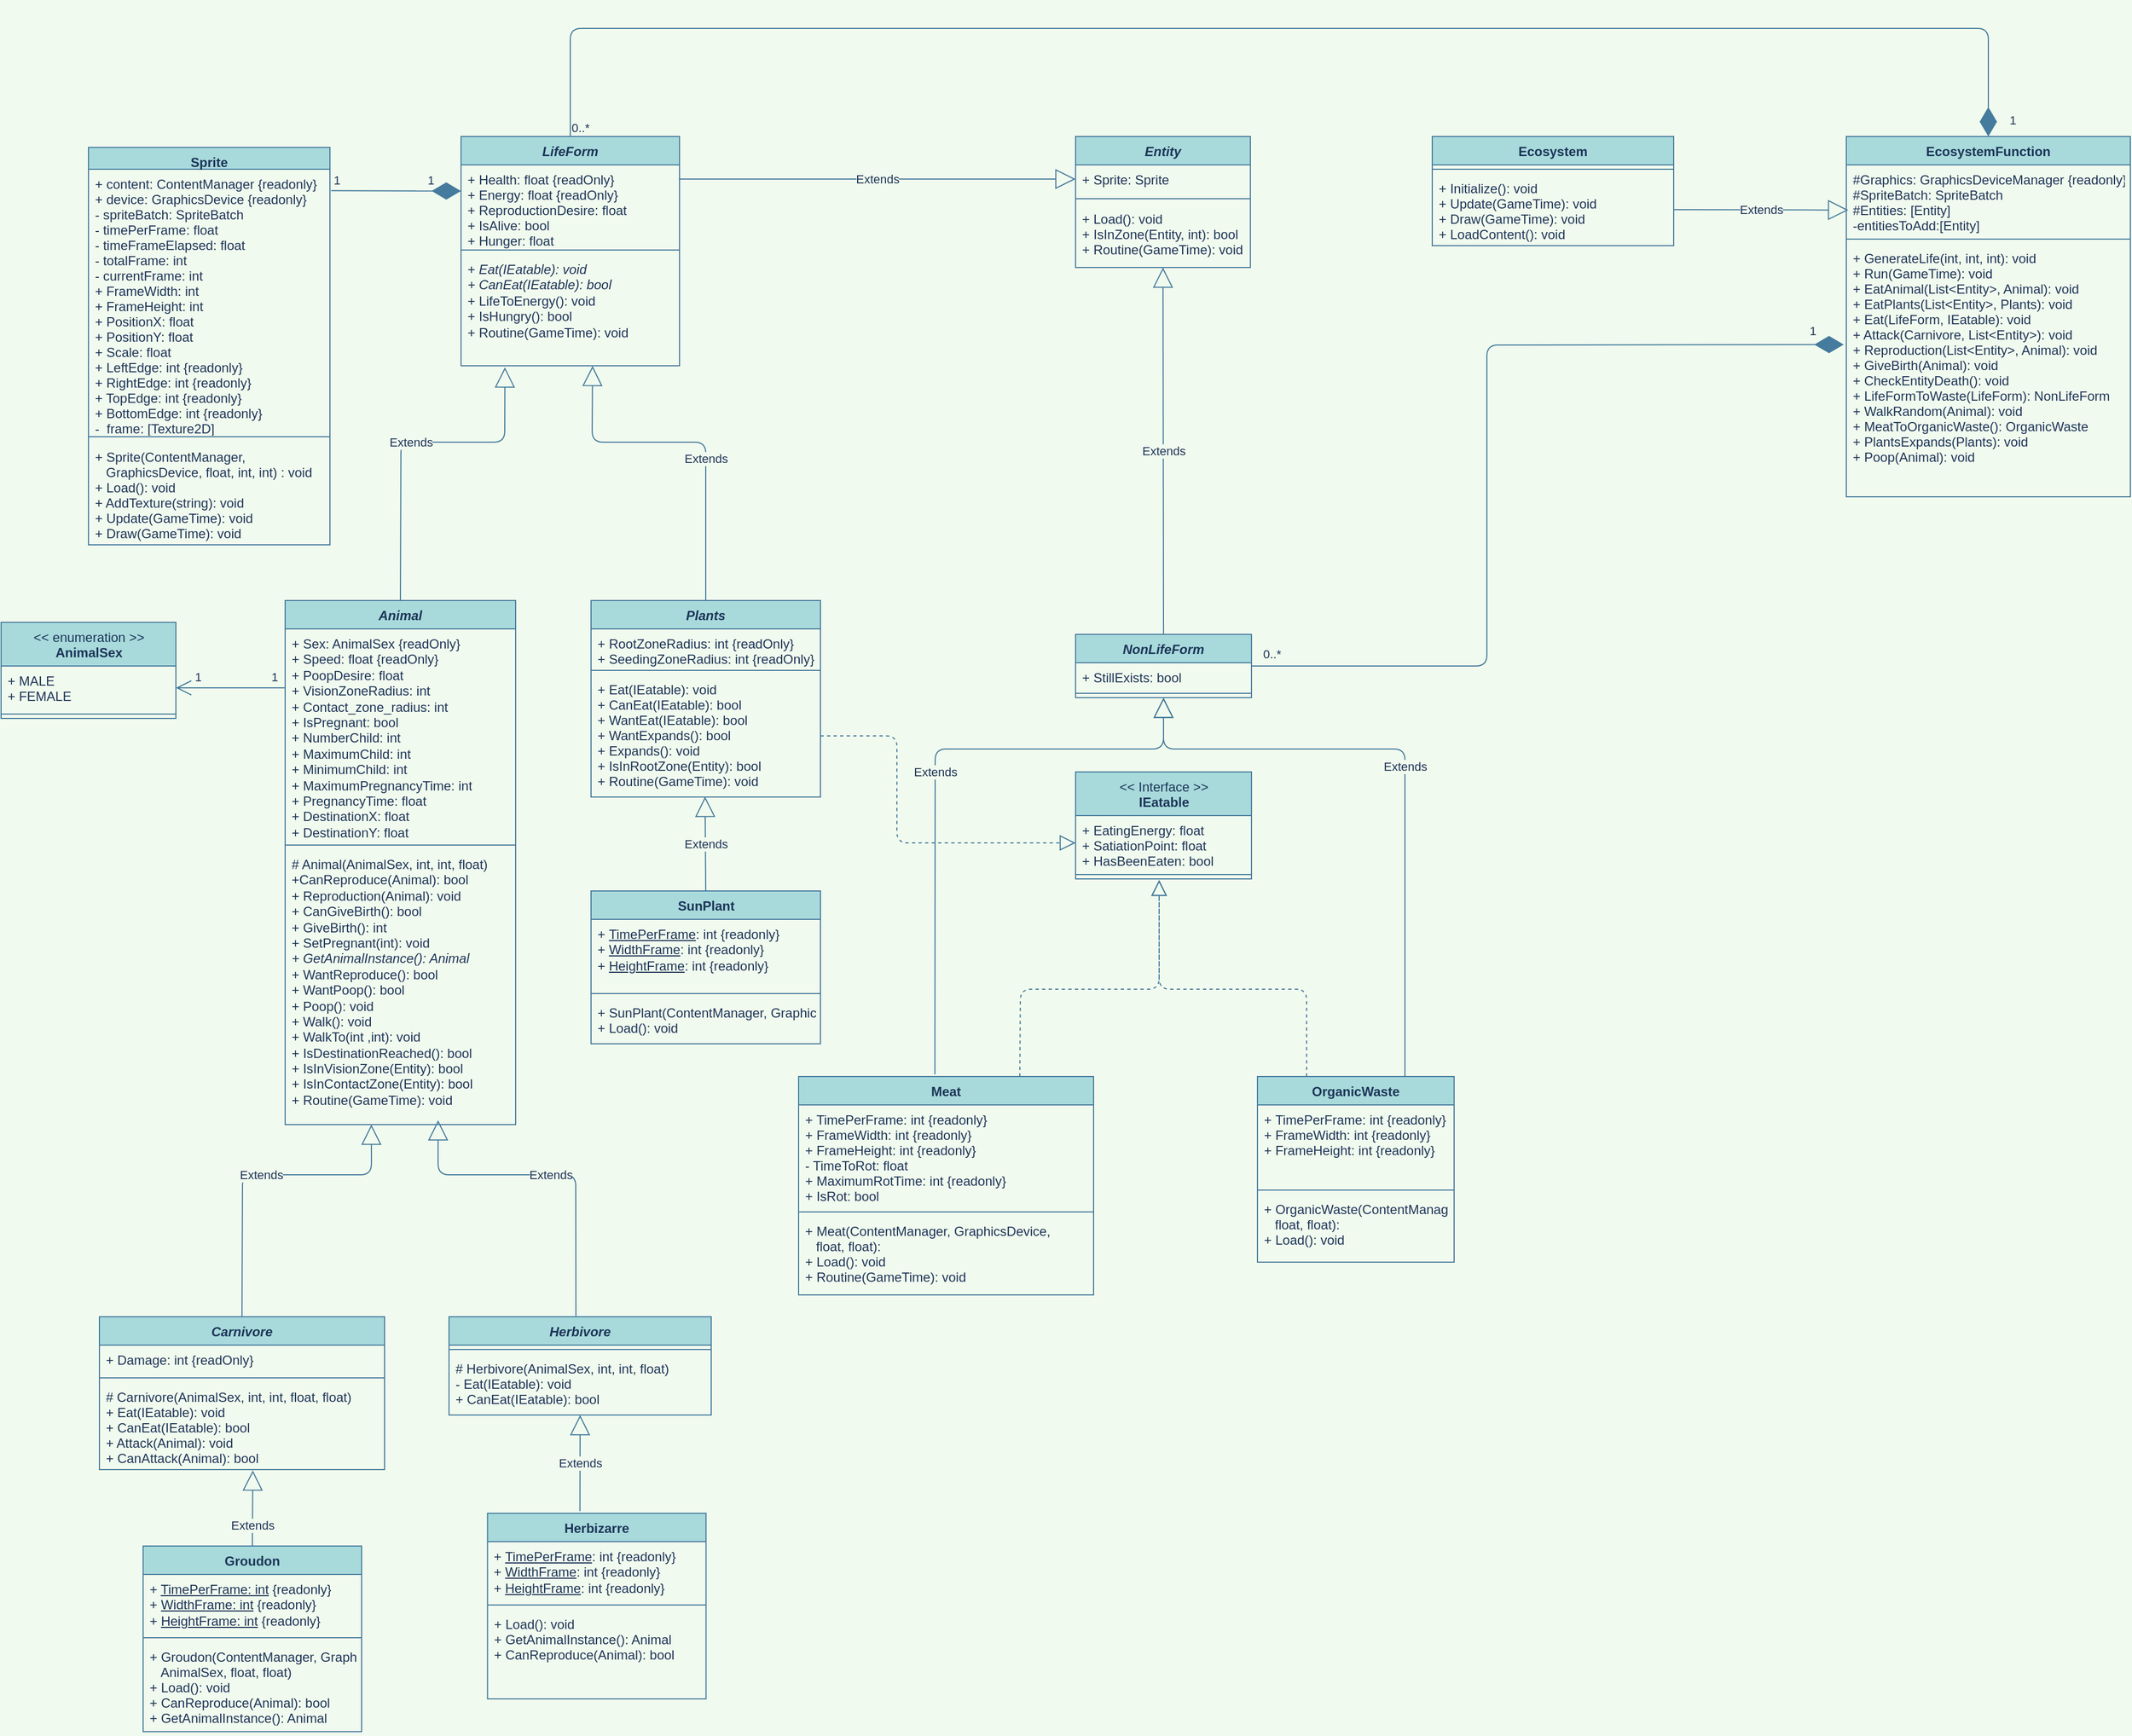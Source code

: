 <mxfile version="13.9.9" type="device"><diagram id="D1gVt0ZnFgq5W_6opyxy" name="Ecosystem"><mxGraphModel dx="1185" dy="685" grid="1" gridSize="10" guides="1" tooltips="1" connect="1" arrows="1" fold="1" page="1" pageScale="1" pageWidth="2000" pageHeight="2000" background="#F1FAEE" math="0" shadow="0"><root><mxCell id="0"/><mxCell id="1" parent="0"/><mxCell id="w0ldU-3QDtf0pRHJGqQN-1" value="LifeForm" style="swimlane;fontStyle=3;align=center;verticalAlign=top;childLayout=stackLayout;horizontal=1;startSize=26;horizontalStack=0;resizeParent=1;resizeParentMax=0;resizeLast=0;collapsible=1;marginBottom=0;fillColor=#A8DADC;strokeColor=#457B9D;fontColor=#1D3557;" parent="1" vertex="1"><mxGeometry x="461" y="299" width="200" height="210" as="geometry"><mxRectangle x="490" y="280" width="80" height="26" as="alternateBounds"/></mxGeometry></mxCell><mxCell id="w0ldU-3QDtf0pRHJGqQN-2" value="+ Health: float {readOnly}&#10;+ Energy: float {readOnly}&#10;+ ReproductionDesire: float&#10;+ IsAlive: bool&#10;+ Hunger: float" style="text;strokeColor=none;fillColor=none;align=left;verticalAlign=top;spacingLeft=4;spacingRight=4;overflow=hidden;rotatable=0;points=[[0,0.5],[1,0.5]];portConstraint=eastwest;fontColor=#1D3557;" parent="w0ldU-3QDtf0pRHJGqQN-1" vertex="1"><mxGeometry y="26" width="200" height="74" as="geometry"/></mxCell><mxCell id="w0ldU-3QDtf0pRHJGqQN-3" value="" style="line;strokeWidth=1;fillColor=none;align=left;verticalAlign=middle;spacingTop=-1;spacingLeft=3;spacingRight=3;rotatable=0;labelPosition=right;points=[];portConstraint=eastwest;strokeColor=#457B9D;fontColor=#1D3557;labelBackgroundColor=#F1FAEE;" parent="w0ldU-3QDtf0pRHJGqQN-1" vertex="1"><mxGeometry y="100" width="200" height="8" as="geometry"/></mxCell><mxCell id="w0ldU-3QDtf0pRHJGqQN-4" value="+ &lt;i&gt;Eat(IEatable): void&lt;br&gt;+ CanEat(IEatable): bool&lt;/i&gt;&lt;br&gt;+ LifeToEnergy(): void&lt;br&gt;+ IsHungry(): bool&lt;br&gt;+ Routine(GameTime): void" style="text;strokeColor=none;fillColor=none;align=left;verticalAlign=top;spacingLeft=4;spacingRight=4;overflow=hidden;rotatable=0;points=[[0,0.5],[1,0.5]];portConstraint=eastwest;fontStyle=0;fontColor=#1D3557;html=1;" parent="w0ldU-3QDtf0pRHJGqQN-1" vertex="1"><mxGeometry y="108" width="200" height="102" as="geometry"/></mxCell><mxCell id="w0ldU-3QDtf0pRHJGqQN-5" value="Animal" style="swimlane;fontStyle=3;align=center;verticalAlign=top;childLayout=stackLayout;horizontal=1;startSize=26;horizontalStack=0;resizeParent=1;resizeParentMax=0;resizeLast=0;collapsible=1;marginBottom=0;rounded=0;sketch=0;strokeColor=#457B9D;fillColor=#A8DADC;fontColor=#1D3557;" parent="1" vertex="1"><mxGeometry x="300" y="724" width="211" height="480" as="geometry"><mxRectangle x="301" y="280" width="70" height="26" as="alternateBounds"/></mxGeometry></mxCell><mxCell id="w0ldU-3QDtf0pRHJGqQN-6" value="+ Sex: AnimalSex {readOnly}&lt;br&gt;+ Speed: float {readOnly}&lt;br&gt;+ PoopDesire: float&lt;br&gt;+ VisionZoneRadius: int&lt;br&gt;+ Contact_zone_radius: int&lt;br&gt;+ IsPregnant: bool&lt;br&gt;+ NumberChild: int&lt;br&gt;+ MaximumChild: int&lt;br&gt;+ MinimumChild: int&lt;br&gt;+ MaximumPregnancyTime: int&lt;br&gt;+ PregnancyTime: float&lt;br&gt;+ DestinationX: float&lt;br&gt;+ DestinationY: float" style="text;strokeColor=none;fillColor=none;align=left;verticalAlign=top;spacingLeft=4;spacingRight=4;overflow=hidden;rotatable=0;points=[[0,0.5],[1,0.5]];portConstraint=eastwest;fontColor=#1D3557;html=1;" parent="w0ldU-3QDtf0pRHJGqQN-5" vertex="1"><mxGeometry y="26" width="211" height="194" as="geometry"/></mxCell><mxCell id="w0ldU-3QDtf0pRHJGqQN-7" value="" style="line;strokeWidth=1;fillColor=none;align=left;verticalAlign=middle;spacingTop=-1;spacingLeft=3;spacingRight=3;rotatable=0;labelPosition=right;points=[];portConstraint=eastwest;strokeColor=#457B9D;fontColor=#1D3557;labelBackgroundColor=#F1FAEE;" parent="w0ldU-3QDtf0pRHJGqQN-5" vertex="1"><mxGeometry y="220" width="211" height="8" as="geometry"/></mxCell><mxCell id="w0ldU-3QDtf0pRHJGqQN-8" value="# Animal(AnimalSex, int, int, float)&lt;br&gt;+CanReproduce(Animal): bool&lt;br&gt;+ Reproduction(Animal): void&lt;br&gt;+ CanGiveBirth(): bool&lt;br&gt;+ GiveBirth(): int&lt;br&gt;+ SetPregnant(int): void&lt;br&gt;&lt;i&gt;+ GetAnimalInstance(): Animal&lt;/i&gt;&lt;br&gt;+ WantReproduce(): bool&lt;br&gt;+ WantPoop(): bool&lt;br&gt;+ Poop(): void&lt;br&gt;+ Walk(): void&lt;br&gt;+ WalkTo(int ,int): void&lt;br&gt;+ IsDestinationReached(): bool&lt;br&gt;+ IsInVisionZone(Entity): bool&lt;br&gt;+ IsInContactZone(Entity): bool&lt;br&gt;+ Routine(GameTime): void" style="text;strokeColor=none;fillColor=none;align=left;verticalAlign=top;spacingLeft=4;spacingRight=4;overflow=hidden;rotatable=0;points=[[0,0.5],[1,0.5]];portConstraint=eastwest;fontColor=#1D3557;html=1;" parent="w0ldU-3QDtf0pRHJGqQN-5" vertex="1"><mxGeometry y="228" width="211" height="252" as="geometry"/></mxCell><mxCell id="w0ldU-3QDtf0pRHJGqQN-10" value="Carnivore" style="swimlane;fontStyle=3;align=center;verticalAlign=top;childLayout=stackLayout;horizontal=1;startSize=26;horizontalStack=0;resizeParent=1;resizeParentMax=0;resizeLast=0;collapsible=1;marginBottom=0;rounded=0;sketch=0;strokeColor=#457B9D;fillColor=#A8DADC;fontColor=#1D3557;" parent="1" vertex="1"><mxGeometry x="130" y="1380" width="261" height="140" as="geometry"/></mxCell><mxCell id="w0ldU-3QDtf0pRHJGqQN-11" value="+ Damage: int {readOnly}" style="text;strokeColor=none;fillColor=none;align=left;verticalAlign=top;spacingLeft=4;spacingRight=4;overflow=hidden;rotatable=0;points=[[0,0.5],[1,0.5]];portConstraint=eastwest;fontColor=#1D3557;" parent="w0ldU-3QDtf0pRHJGqQN-10" vertex="1"><mxGeometry y="26" width="261" height="26" as="geometry"/></mxCell><mxCell id="w0ldU-3QDtf0pRHJGqQN-12" value="" style="line;strokeWidth=1;fillColor=none;align=left;verticalAlign=middle;spacingTop=-1;spacingLeft=3;spacingRight=3;rotatable=0;labelPosition=right;points=[];portConstraint=eastwest;strokeColor=#457B9D;fontColor=#1D3557;labelBackgroundColor=#F1FAEE;" parent="w0ldU-3QDtf0pRHJGqQN-10" vertex="1"><mxGeometry y="52" width="261" height="8" as="geometry"/></mxCell><mxCell id="w0ldU-3QDtf0pRHJGqQN-13" value="# Carnivore(AnimalSex, int, int, float, float)&#10;+ Eat(IEatable): void&#10;+ CanEat(IEatable): bool&#10;+ Attack(Animal): void&#10;+ CanAttack(Animal): bool" style="text;strokeColor=none;fillColor=none;align=left;verticalAlign=top;spacingLeft=4;spacingRight=4;overflow=hidden;rotatable=0;points=[[0,0.5],[1,0.5]];portConstraint=eastwest;fontColor=#1D3557;" parent="w0ldU-3QDtf0pRHJGqQN-10" vertex="1"><mxGeometry y="60" width="261" height="80" as="geometry"/></mxCell><mxCell id="w0ldU-3QDtf0pRHJGqQN-14" value="Herbivore" style="swimlane;fontStyle=3;align=center;verticalAlign=top;childLayout=stackLayout;horizontal=1;startSize=26;horizontalStack=0;resizeParent=1;resizeParentMax=0;resizeLast=0;collapsible=1;marginBottom=0;rounded=0;sketch=0;strokeColor=#457B9D;fillColor=#A8DADC;fontColor=#1D3557;" parent="1" vertex="1"><mxGeometry x="450" y="1380" width="240" height="90" as="geometry"/></mxCell><mxCell id="w0ldU-3QDtf0pRHJGqQN-16" value="" style="line;strokeWidth=1;fillColor=none;align=left;verticalAlign=middle;spacingTop=-1;spacingLeft=3;spacingRight=3;rotatable=0;labelPosition=right;points=[];portConstraint=eastwest;strokeColor=#457B9D;fontColor=#1D3557;labelBackgroundColor=#F1FAEE;" parent="w0ldU-3QDtf0pRHJGqQN-14" vertex="1"><mxGeometry y="26" width="240" height="8" as="geometry"/></mxCell><mxCell id="w0ldU-3QDtf0pRHJGqQN-17" value="# Herbivore(AnimalSex, int, int, float)&#10;- Eat(IEatable): void&#10;+ CanEat(IEatable): bool" style="text;strokeColor=none;fillColor=none;align=left;verticalAlign=top;spacingLeft=4;spacingRight=4;overflow=hidden;rotatable=0;points=[[0,0.5],[1,0.5]];portConstraint=eastwest;fontColor=#1D3557;" parent="w0ldU-3QDtf0pRHJGqQN-14" vertex="1"><mxGeometry y="34" width="240" height="56" as="geometry"/></mxCell><mxCell id="w0ldU-3QDtf0pRHJGqQN-20" value="Plants" style="swimlane;fontStyle=3;align=center;verticalAlign=top;childLayout=stackLayout;horizontal=1;startSize=26;horizontalStack=0;resizeParent=1;resizeParentMax=0;resizeLast=0;collapsible=1;marginBottom=0;rounded=0;sketch=0;strokeColor=#457B9D;fillColor=#A8DADC;fontColor=#1D3557;" parent="1" vertex="1"><mxGeometry x="580" y="724" width="210" height="180" as="geometry"><mxRectangle x="520" y="309" width="70" height="26" as="alternateBounds"/></mxGeometry></mxCell><mxCell id="taZ7d-xkRu09-WCkYMLB-6" value="+ RootZoneRadius: int {readOnly}&#10;+ SeedingZoneRadius: int {readOnly}" style="text;strokeColor=none;fillColor=none;align=left;verticalAlign=top;spacingLeft=4;spacingRight=4;overflow=hidden;rotatable=0;points=[[0,0.5],[1,0.5]];portConstraint=eastwest;fontColor=#1D3557;" parent="w0ldU-3QDtf0pRHJGqQN-20" vertex="1"><mxGeometry y="26" width="210" height="34" as="geometry"/></mxCell><mxCell id="w0ldU-3QDtf0pRHJGqQN-22" value="" style="line;strokeWidth=1;fillColor=none;align=left;verticalAlign=middle;spacingTop=-1;spacingLeft=3;spacingRight=3;rotatable=0;labelPosition=right;points=[];portConstraint=eastwest;strokeColor=#457B9D;fontColor=#1D3557;labelBackgroundColor=#F1FAEE;" parent="w0ldU-3QDtf0pRHJGqQN-20" vertex="1"><mxGeometry y="60" width="210" height="8" as="geometry"/></mxCell><mxCell id="w0ldU-3QDtf0pRHJGqQN-23" value="+ Eat(IEatable): void&#10;+ CanEat(IEatable): bool&#10;+ WantEat(IEatable): bool&#10;+ WantExpands(): bool&#10;+ Expands(): void&#10;+ IsInRootZone(Entity): bool&#10;+ Routine(GameTime): void&#10;" style="text;strokeColor=none;fillColor=none;align=left;verticalAlign=top;spacingLeft=4;spacingRight=4;overflow=hidden;rotatable=0;points=[[0,0.5],[1,0.5]];portConstraint=eastwest;fontColor=#1D3557;" parent="w0ldU-3QDtf0pRHJGqQN-20" vertex="1"><mxGeometry y="68" width="210" height="112" as="geometry"/></mxCell><mxCell id="w0ldU-3QDtf0pRHJGqQN-26" value="Extends" style="endArrow=block;endSize=16;endFill=0;html=1;strokeColor=#457B9D;fillColor=#A8DADC;fontColor=#1D3557;exitX=0.5;exitY=0;exitDx=0;exitDy=0;entryX=0.201;entryY=1.014;entryDx=0;entryDy=0;entryPerimeter=0;labelBackgroundColor=#F1FAEE;" parent="1" source="w0ldU-3QDtf0pRHJGqQN-5" target="w0ldU-3QDtf0pRHJGqQN-4" edge="1"><mxGeometry width="160" relative="1" as="geometry"><mxPoint x="321" y="539" as="sourcePoint"/><mxPoint x="500" y="511" as="targetPoint"/><Array as="points"><mxPoint x="406" y="579"/><mxPoint x="440" y="579"/><mxPoint x="501" y="579"/></Array></mxGeometry></mxCell><mxCell id="w0ldU-3QDtf0pRHJGqQN-27" value="Extends" style="endArrow=block;endSize=16;endFill=0;html=1;strokeColor=#457B9D;fillColor=#A8DADC;fontColor=#1D3557;exitX=0.5;exitY=0;exitDx=0;exitDy=0;entryX=0.602;entryY=1.001;entryDx=0;entryDy=0;entryPerimeter=0;labelBackgroundColor=#F1FAEE;" parent="1" source="w0ldU-3QDtf0pRHJGqQN-20" target="w0ldU-3QDtf0pRHJGqQN-4" edge="1"><mxGeometry x="-0.182" width="160" relative="1" as="geometry"><mxPoint x="451" y="509" as="sourcePoint"/><mxPoint x="611" y="509" as="targetPoint"/><Array as="points"><mxPoint x="685" y="579"/><mxPoint x="660" y="579"/><mxPoint x="581" y="579"/></Array><mxPoint as="offset"/></mxGeometry></mxCell><mxCell id="U8n-1Ft4elLnu4Mlwi0O-2" value="Groudon" style="swimlane;fontStyle=1;align=center;verticalAlign=top;childLayout=stackLayout;horizontal=1;startSize=26;horizontalStack=0;resizeParent=1;resizeParentMax=0;resizeLast=0;collapsible=1;marginBottom=0;rounded=0;sketch=0;strokeColor=#457B9D;fillColor=#A8DADC;fontColor=#1D3557;" parent="1" vertex="1"><mxGeometry x="170" y="1590" width="200" height="170" as="geometry"/></mxCell><mxCell id="moIYIIowzgzZzFWV8NHn-3" value="&lt;span style=&quot;font-style: normal&quot;&gt;+ &lt;u&gt;TimePerFrame: int&lt;/u&gt; {readonly}&lt;br&gt;+ &lt;u&gt;WidthFrame: int&lt;/u&gt; {readonly}&lt;br&gt;+ &lt;u&gt;HeightFrame: int&lt;/u&gt; {readonly}&lt;/span&gt;" style="text;strokeColor=none;fillColor=none;align=left;verticalAlign=top;spacingLeft=4;spacingRight=4;overflow=hidden;rotatable=0;points=[[0,0.5],[1,0.5]];portConstraint=eastwest;fontColor=#1D3557;fontStyle=2;html=1;" parent="U8n-1Ft4elLnu4Mlwi0O-2" vertex="1"><mxGeometry y="26" width="200" height="54" as="geometry"/></mxCell><mxCell id="U8n-1Ft4elLnu4Mlwi0O-4" value="" style="line;strokeWidth=1;fillColor=none;align=left;verticalAlign=middle;spacingTop=-1;spacingLeft=3;spacingRight=3;rotatable=0;labelPosition=right;points=[];portConstraint=eastwest;strokeColor=#457B9D;fontColor=#1D3557;labelBackgroundColor=#F1FAEE;" parent="U8n-1Ft4elLnu4Mlwi0O-2" vertex="1"><mxGeometry y="80" width="200" height="8" as="geometry"/></mxCell><mxCell id="gt3EQpcYS7ytOo8Axix8-6" value="+ Groudon(ContentManager, GraphicsDevice,&#10;   AnimalSex, float, float)&#10;+ Load(): void&#10;+ CanReproduce(Animal): bool&#10;+ GetAnimalInstance(): Animal" style="text;strokeColor=none;fillColor=none;align=left;verticalAlign=top;spacingLeft=4;spacingRight=4;overflow=hidden;rotatable=0;points=[[0,0.5],[1,0.5]];portConstraint=eastwest;fontColor=#1D3557;" parent="U8n-1Ft4elLnu4Mlwi0O-2" vertex="1"><mxGeometry y="88" width="200" height="82" as="geometry"/></mxCell><mxCell id="U8n-1Ft4elLnu4Mlwi0O-6" value="Extends" style="endArrow=block;endSize=16;endFill=0;html=1;strokeColor=#457B9D;fillColor=#A8DADC;fontColor=#1D3557;exitX=0.5;exitY=0;exitDx=0;exitDy=0;entryX=0.538;entryY=1.009;entryDx=0;entryDy=0;entryPerimeter=0;labelBackgroundColor=#F1FAEE;" parent="1" source="U8n-1Ft4elLnu4Mlwi0O-2" target="w0ldU-3QDtf0pRHJGqQN-13" edge="1"><mxGeometry x="-0.452" width="160" relative="1" as="geometry"><mxPoint x="211" y="1260" as="sourcePoint"/><mxPoint x="371" y="1260" as="targetPoint"/><Array as="points"/><mxPoint as="offset"/></mxGeometry></mxCell><mxCell id="zrWgHItIN-jpIZui0_Fe-1" value="&lt;span style=&quot;font-style: normal ; font-weight: normal&quot;&gt;&amp;lt;&amp;lt; Interface &amp;gt;&amp;gt;&lt;/span&gt;&lt;br&gt;&lt;span style=&quot;font-style: normal&quot;&gt;IEatable&lt;/span&gt;" style="swimlane;fontStyle=3;align=center;verticalAlign=top;childLayout=stackLayout;horizontal=1;startSize=40;horizontalStack=0;resizeParent=1;resizeParentMax=0;resizeLast=0;collapsible=1;marginBottom=0;fillColor=#A8DADC;strokeColor=#457B9D;fontColor=#1D3557;html=1;" parent="1" vertex="1"><mxGeometry x="1023.53" y="881" width="161" height="98" as="geometry"/></mxCell><mxCell id="zrWgHItIN-jpIZui0_Fe-2" value="+ EatingEnergy: float&#10;+ SatiationPoint: float&#10;+ HasBeenEaten: bool" style="text;strokeColor=none;fillColor=none;align=left;verticalAlign=top;spacingLeft=4;spacingRight=4;overflow=hidden;rotatable=0;points=[[0,0.5],[1,0.5]];portConstraint=eastwest;fontColor=#1D3557;" parent="zrWgHItIN-jpIZui0_Fe-1" vertex="1"><mxGeometry y="40" width="161" height="50" as="geometry"/></mxCell><mxCell id="zrWgHItIN-jpIZui0_Fe-3" value="" style="line;strokeWidth=1;fillColor=none;align=left;verticalAlign=middle;spacingTop=-1;spacingLeft=3;spacingRight=3;rotatable=0;labelPosition=right;points=[];portConstraint=eastwest;strokeColor=#457B9D;fontColor=#1D3557;labelBackgroundColor=#F1FAEE;" parent="zrWgHItIN-jpIZui0_Fe-1" vertex="1"><mxGeometry y="90" width="161" height="8" as="geometry"/></mxCell><mxCell id="zrWgHItIN-jpIZui0_Fe-5" value="Meat" style="swimlane;fontStyle=1;align=center;verticalAlign=top;childLayout=stackLayout;horizontal=1;startSize=26;horizontalStack=0;resizeParent=1;resizeParentMax=0;resizeLast=0;collapsible=1;marginBottom=0;rounded=0;sketch=0;strokeColor=#457B9D;fillColor=#A8DADC;fontColor=#1D3557;" parent="1" vertex="1"><mxGeometry x="770" y="1160" width="270" height="200" as="geometry"/></mxCell><mxCell id="moIYIIowzgzZzFWV8NHn-5" value="+ TimePerFrame: int {readonly}&#10;+ FrameWidth: int {readonly}&#10;+ FrameHeight: int {readonly}&#10;- TimeToRot: float&#10;+ MaximumRotTime: int {readonly}&#10;+ IsRot: bool" style="text;strokeColor=none;fillColor=none;align=left;verticalAlign=top;spacingLeft=4;spacingRight=4;overflow=hidden;rotatable=0;points=[[0,0.5],[1,0.5]];portConstraint=eastwest;fontColor=#1D3557;" parent="zrWgHItIN-jpIZui0_Fe-5" vertex="1"><mxGeometry y="26" width="270" height="94" as="geometry"/></mxCell><mxCell id="zrWgHItIN-jpIZui0_Fe-7" value="" style="line;strokeWidth=1;fillColor=none;align=left;verticalAlign=middle;spacingTop=-1;spacingLeft=3;spacingRight=3;rotatable=0;labelPosition=right;points=[];portConstraint=eastwest;strokeColor=#457B9D;fontColor=#1D3557;labelBackgroundColor=#F1FAEE;" parent="zrWgHItIN-jpIZui0_Fe-5" vertex="1"><mxGeometry y="120" width="270" height="8" as="geometry"/></mxCell><mxCell id="gt3EQpcYS7ytOo8Axix8-8" value="+ Meat(ContentManager, GraphicsDevice,&#10;   float, float):&#10;+ Load(): void&#10;+ Routine(GameTime): void" style="text;strokeColor=none;fillColor=none;align=left;verticalAlign=top;spacingLeft=4;spacingRight=4;overflow=hidden;rotatable=0;points=[[0,0.5],[1,0.5]];portConstraint=eastwest;fontColor=#1D3557;" parent="zrWgHItIN-jpIZui0_Fe-5" vertex="1"><mxGeometry y="128" width="270" height="72" as="geometry"/></mxCell><mxCell id="zrWgHItIN-jpIZui0_Fe-9" value="OrganicWaste" style="swimlane;fontStyle=1;align=center;verticalAlign=top;childLayout=stackLayout;horizontal=1;startSize=26;horizontalStack=0;resizeParent=1;resizeParentMax=0;resizeLast=0;collapsible=1;marginBottom=0;rounded=0;sketch=0;strokeColor=#457B9D;fillColor=#A8DADC;fontColor=#1D3557;" parent="1" vertex="1"><mxGeometry x="1190" y="1160" width="180" height="170" as="geometry"/></mxCell><mxCell id="moIYIIowzgzZzFWV8NHn-6" value="+ TimePerFrame: int {readonly}&#10;+ FrameWidth: int {readonly}&#10;+ FrameHeight: int {readonly}" style="text;strokeColor=none;fillColor=none;align=left;verticalAlign=top;spacingLeft=4;spacingRight=4;overflow=hidden;rotatable=0;points=[[0,0.5],[1,0.5]];portConstraint=eastwest;fontColor=#1D3557;" parent="zrWgHItIN-jpIZui0_Fe-9" vertex="1"><mxGeometry y="26" width="180" height="74" as="geometry"/></mxCell><mxCell id="zrWgHItIN-jpIZui0_Fe-11" value="" style="line;strokeWidth=1;fillColor=none;align=left;verticalAlign=middle;spacingTop=-1;spacingLeft=3;spacingRight=3;rotatable=0;labelPosition=right;points=[];portConstraint=eastwest;strokeColor=#457B9D;fontColor=#1D3557;labelBackgroundColor=#F1FAEE;" parent="zrWgHItIN-jpIZui0_Fe-9" vertex="1"><mxGeometry y="100" width="180" height="8" as="geometry"/></mxCell><mxCell id="gt3EQpcYS7ytOo8Axix8-9" value="+ OrganicWaste(ContentManager, GraphicsDevice,&#10;   float, float):&#10;+ Load(): void" style="text;strokeColor=none;fillColor=none;align=left;verticalAlign=top;spacingLeft=4;spacingRight=4;overflow=hidden;rotatable=0;points=[[0,0.5],[1,0.5]];portConstraint=eastwest;fontColor=#1D3557;" parent="zrWgHItIN-jpIZui0_Fe-9" vertex="1"><mxGeometry y="108" width="180" height="62" as="geometry"/></mxCell><mxCell id="zrWgHItIN-jpIZui0_Fe-33" value="Herbizarre" style="swimlane;fontStyle=1;align=center;verticalAlign=top;childLayout=stackLayout;horizontal=1;startSize=26;horizontalStack=0;resizeParent=1;resizeParentMax=0;resizeLast=0;collapsible=1;marginBottom=0;rounded=0;sketch=0;strokeColor=#457B9D;fillColor=#A8DADC;fontColor=#1D3557;" parent="1" vertex="1"><mxGeometry x="485.25" y="1560" width="200" height="170" as="geometry"/></mxCell><mxCell id="zrWgHItIN-jpIZui0_Fe-34" value="+&amp;nbsp;&lt;u&gt;TimePerFrame&lt;/u&gt;: int&amp;nbsp;{readonly}&lt;br&gt;+&amp;nbsp;&lt;u&gt;WidthFrame&lt;/u&gt;: int&amp;nbsp;{readonly}&lt;br&gt;+&amp;nbsp;&lt;u&gt;HeightFrame&lt;/u&gt;: int&amp;nbsp;{readonly}" style="text;strokeColor=none;fillColor=none;align=left;verticalAlign=top;spacingLeft=4;spacingRight=4;overflow=hidden;rotatable=0;points=[[0,0.5],[1,0.5]];portConstraint=eastwest;fontColor=#1D3557;html=1;" parent="zrWgHItIN-jpIZui0_Fe-33" vertex="1"><mxGeometry y="26" width="200" height="54" as="geometry"/></mxCell><mxCell id="zrWgHItIN-jpIZui0_Fe-35" value="" style="line;strokeWidth=1;fillColor=none;align=left;verticalAlign=middle;spacingTop=-1;spacingLeft=3;spacingRight=3;rotatable=0;labelPosition=right;points=[];portConstraint=eastwest;strokeColor=#457B9D;fontColor=#1D3557;labelBackgroundColor=#F1FAEE;" parent="zrWgHItIN-jpIZui0_Fe-33" vertex="1"><mxGeometry y="80" width="200" height="8" as="geometry"/></mxCell><mxCell id="gt3EQpcYS7ytOo8Axix8-7" value="+ Load(): void&#10;+ GetAnimalInstance(): Animal&#10;+ CanReproduce(Animal): bool" style="text;strokeColor=none;fillColor=none;align=left;verticalAlign=top;spacingLeft=4;spacingRight=4;overflow=hidden;rotatable=0;points=[[0,0.5],[1,0.5]];portConstraint=eastwest;fontColor=#1D3557;" parent="zrWgHItIN-jpIZui0_Fe-33" vertex="1"><mxGeometry y="88" width="200" height="82" as="geometry"/></mxCell><mxCell id="zrWgHItIN-jpIZui0_Fe-37" value="Extends" style="endArrow=block;endSize=16;endFill=0;html=1;strokeColor=#457B9D;fillColor=#A8DADC;fontColor=#1D3557;exitX=0.423;exitY=-0.012;exitDx=0;exitDy=0;entryX=0.5;entryY=1;entryDx=0;entryDy=0;exitPerimeter=0;labelBackgroundColor=#F1FAEE;" parent="1" source="zrWgHItIN-jpIZui0_Fe-33" target="w0ldU-3QDtf0pRHJGqQN-14" edge="1"><mxGeometry width="160" relative="1" as="geometry"><mxPoint x="461" y="1200" as="sourcePoint"/><mxPoint x="581" y="1195" as="targetPoint"/></mxGeometry></mxCell><mxCell id="taZ7d-xkRu09-WCkYMLB-7" value="Ecosystem" style="swimlane;fontStyle=1;align=center;verticalAlign=top;childLayout=stackLayout;horizontal=1;startSize=26;horizontalStack=0;resizeParent=1;resizeParentMax=0;resizeLast=0;collapsible=1;marginBottom=0;rounded=0;sketch=0;strokeColor=#457B9D;fillColor=#A8DADC;fontColor=#1D3557;" parent="1" vertex="1"><mxGeometry x="1350" y="299" width="221" height="100" as="geometry"/></mxCell><mxCell id="taZ7d-xkRu09-WCkYMLB-9" value="" style="line;strokeWidth=1;fillColor=none;align=left;verticalAlign=middle;spacingTop=-1;spacingLeft=3;spacingRight=3;rotatable=0;labelPosition=right;points=[];portConstraint=eastwest;strokeColor=#457B9D;fontColor=#1D3557;labelBackgroundColor=#F1FAEE;" parent="taZ7d-xkRu09-WCkYMLB-7" vertex="1"><mxGeometry y="26" width="221" height="8" as="geometry"/></mxCell><mxCell id="taZ7d-xkRu09-WCkYMLB-10" value="+ Initialize(): void&#10;+ Update(GameTime): void&#10;+ Draw(GameTime): void&#10;+ LoadContent(): void&#10;&#10;&#10;" style="text;strokeColor=none;fillColor=none;align=left;verticalAlign=top;spacingLeft=4;spacingRight=4;overflow=hidden;rotatable=0;points=[[0,0.5],[1,0.5]];portConstraint=eastwest;fontColor=#1D3557;" parent="taZ7d-xkRu09-WCkYMLB-7" vertex="1"><mxGeometry y="34" width="221" height="66" as="geometry"/></mxCell><mxCell id="taZ7d-xkRu09-WCkYMLB-12" value="NonLifeForm" style="swimlane;fontStyle=3;align=center;verticalAlign=top;childLayout=stackLayout;horizontal=1;startSize=26;horizontalStack=0;resizeParent=1;resizeParentMax=0;resizeLast=0;collapsible=1;marginBottom=0;rounded=0;sketch=0;strokeColor=#457B9D;fillColor=#A8DADC;fontColor=#1D3557;" parent="1" vertex="1"><mxGeometry x="1023.53" y="755" width="161" height="58" as="geometry"/></mxCell><mxCell id="v8zDLtux1tdGx--1t6Kw-1" value="+ StillExists: bool" style="text;strokeColor=none;fillColor=none;align=left;verticalAlign=top;spacingLeft=4;spacingRight=4;overflow=hidden;rotatable=0;points=[[0,0.5],[1,0.5]];portConstraint=eastwest;fontColor=#1D3557;" parent="taZ7d-xkRu09-WCkYMLB-12" vertex="1"><mxGeometry y="26" width="161" height="24" as="geometry"/></mxCell><mxCell id="taZ7d-xkRu09-WCkYMLB-14" value="" style="line;strokeWidth=1;fillColor=none;align=left;verticalAlign=middle;spacingTop=-1;spacingLeft=3;spacingRight=3;rotatable=0;labelPosition=right;points=[];portConstraint=eastwest;strokeColor=#457B9D;fontColor=#1D3557;labelBackgroundColor=#F1FAEE;" parent="taZ7d-xkRu09-WCkYMLB-12" vertex="1"><mxGeometry y="50" width="161" height="8" as="geometry"/></mxCell><mxCell id="taZ7d-xkRu09-WCkYMLB-23" value="Extends" style="endArrow=block;endSize=16;endFill=0;html=1;strokeColor=#457B9D;fillColor=#A8DADC;fontColor=#1D3557;entryX=0.5;entryY=1;entryDx=0;entryDy=0;exitX=0.462;exitY=-0.01;exitDx=0;exitDy=0;exitPerimeter=0;labelBackgroundColor=#F1FAEE;" parent="1" source="zrWgHItIN-jpIZui0_Fe-5" target="taZ7d-xkRu09-WCkYMLB-12" edge="1"><mxGeometry width="160" relative="1" as="geometry"><mxPoint x="963.53" y="1059" as="sourcePoint"/><mxPoint x="1183.53" y="981" as="targetPoint"/><Array as="points"><mxPoint x="895" y="860"/><mxPoint x="1104" y="860"/></Array></mxGeometry></mxCell><mxCell id="taZ7d-xkRu09-WCkYMLB-24" value="Extends" style="endArrow=block;endSize=16;endFill=0;html=1;strokeColor=#457B9D;fillColor=#A8DADC;fontColor=#1D3557;exitX=0.75;exitY=0;exitDx=0;exitDy=0;entryX=0.5;entryY=1;entryDx=0;entryDy=0;labelBackgroundColor=#F1FAEE;" parent="1" source="zrWgHItIN-jpIZui0_Fe-9" target="taZ7d-xkRu09-WCkYMLB-12" edge="1"><mxGeometry width="160" relative="1" as="geometry"><mxPoint x="1023.53" y="931" as="sourcePoint"/><mxPoint x="1103.53" y="791" as="targetPoint"/><Array as="points"><mxPoint x="1325" y="860"/><mxPoint x="1104" y="860"/></Array></mxGeometry></mxCell><mxCell id="rze5G_-cyehPwfrcrZxB-1" value="EcosystemFunction" style="swimlane;fontStyle=1;align=center;verticalAlign=top;childLayout=stackLayout;horizontal=1;startSize=26;horizontalStack=0;resizeParent=1;resizeParentMax=0;resizeLast=0;collapsible=1;marginBottom=0;fillColor=#A8DADC;strokeColor=#457B9D;fontColor=#1D3557;" parent="1" vertex="1"><mxGeometry x="1729" y="299" width="260" height="330" as="geometry"/></mxCell><mxCell id="rze5G_-cyehPwfrcrZxB-5" value="#Graphics: GraphicsDeviceManager {readonly}&#10;#SpriteBatch: SpriteBatch&#10;#Entities: [Entity]&#10;-entitiesToAdd:[Entity]" style="text;strokeColor=none;fillColor=none;align=left;verticalAlign=top;spacingLeft=4;spacingRight=4;overflow=hidden;rotatable=0;points=[[0,0.5],[1,0.5]];portConstraint=eastwest;fontColor=#1D3557;" parent="rze5G_-cyehPwfrcrZxB-1" vertex="1"><mxGeometry y="26" width="260" height="64" as="geometry"/></mxCell><mxCell id="rze5G_-cyehPwfrcrZxB-3" value="" style="line;strokeWidth=1;fillColor=none;align=left;verticalAlign=middle;spacingTop=-1;spacingLeft=3;spacingRight=3;rotatable=0;labelPosition=right;points=[];portConstraint=eastwest;strokeColor=#457B9D;fontColor=#1D3557;labelBackgroundColor=#F1FAEE;" parent="rze5G_-cyehPwfrcrZxB-1" vertex="1"><mxGeometry y="90" width="260" height="8" as="geometry"/></mxCell><mxCell id="rze5G_-cyehPwfrcrZxB-4" value="+ GenerateLife(int, int, int): void&#10;+ Run(GameTime): void&#10;+ EatAnimal(List&lt;Entity&gt;, Animal): void&#10;+ EatPlants(List&lt;Entity&gt;, Plants): void&#10;+ Eat(LifeForm, IEatable): void&#10;+ Attack(Carnivore, List&lt;Entity&gt;): void&#10;+ Reproduction(List&lt;Entity&gt;, Animal): void&#10;+ GiveBirth(Animal): void&#10;+ CheckEntityDeath(): void&#10;+ LifeFormToWaste(LifeForm): NonLifeForm&#10;+ WalkRandom(Animal): void&#10;+ MeatToOrganicWaste(): OrganicWaste&#10;+ PlantsExpands(Plants): void&#10;+ Poop(Animal): void" style="text;strokeColor=none;fillColor=none;align=left;verticalAlign=top;spacingLeft=4;spacingRight=4;overflow=hidden;rotatable=0;points=[[0,0.5],[1,0.5]];portConstraint=eastwest;fontColor=#1D3557;" parent="rze5G_-cyehPwfrcrZxB-1" vertex="1"><mxGeometry y="98" width="260" height="232" as="geometry"/></mxCell><mxCell id="rze5G_-cyehPwfrcrZxB-6" value="Extends" style="endArrow=block;endSize=16;endFill=0;html=1;strokeColor=#457B9D;fillColor=#A8DADC;fontColor=#1D3557;exitX=1;exitY=0.5;exitDx=0;exitDy=0;entryX=0.007;entryY=0.647;entryDx=0;entryDy=0;entryPerimeter=0;labelBackgroundColor=#F1FAEE;" parent="1" source="taZ7d-xkRu09-WCkYMLB-10" target="rze5G_-cyehPwfrcrZxB-5" edge="1"><mxGeometry width="160" relative="1" as="geometry"><mxPoint x="1520" y="170" as="sourcePoint"/><mxPoint x="1740" y="77" as="targetPoint"/></mxGeometry></mxCell><mxCell id="1i-07ff-43aH0qwej9C0-2" value="&amp;lt;&amp;lt; enumeration &amp;gt;&amp;gt;&lt;br&gt;&lt;b&gt;AnimalSex&lt;/b&gt;" style="swimlane;fontStyle=0;align=center;verticalAlign=top;childLayout=stackLayout;horizontal=1;startSize=40;horizontalStack=0;resizeParent=1;resizeParentMax=0;resizeLast=0;collapsible=1;marginBottom=0;html=1;fillColor=#A8DADC;strokeColor=#457B9D;fontColor=#1D3557;" parent="1" vertex="1"><mxGeometry x="40" y="744" width="160" height="88" as="geometry"/></mxCell><mxCell id="1i-07ff-43aH0qwej9C0-3" value="+ MALE&#10;+ FEMALE" style="text;strokeColor=none;fillColor=none;align=left;verticalAlign=top;spacingLeft=4;spacingRight=4;overflow=hidden;rotatable=0;points=[[0,0.5],[1,0.5]];portConstraint=eastwest;fontColor=#1D3557;" parent="1i-07ff-43aH0qwej9C0-2" vertex="1"><mxGeometry y="40" width="160" height="40" as="geometry"/></mxCell><mxCell id="1i-07ff-43aH0qwej9C0-4" value="" style="line;strokeWidth=1;fillColor=none;align=left;verticalAlign=middle;spacingTop=-1;spacingLeft=3;spacingRight=3;rotatable=0;labelPosition=right;points=[];portConstraint=eastwest;strokeColor=#457B9D;fontColor=#1D3557;labelBackgroundColor=#F1FAEE;" parent="1i-07ff-43aH0qwej9C0-2" vertex="1"><mxGeometry y="80" width="160" height="8" as="geometry"/></mxCell><mxCell id="1i-07ff-43aH0qwej9C0-6" value="" style="endArrow=open;endFill=1;endSize=12;html=1;strokeColor=#457B9D;fillColor=#A8DADC;fontColor=#1D3557;entryX=1;entryY=0.5;entryDx=0;entryDy=0;labelBackgroundColor=#F1FAEE;" parent="1" target="1i-07ff-43aH0qwej9C0-3" edge="1"><mxGeometry width="160" relative="1" as="geometry"><mxPoint x="300" y="804" as="sourcePoint"/><mxPoint x="560" y="757" as="targetPoint"/></mxGeometry></mxCell><mxCell id="1i-07ff-43aH0qwej9C0-7" value="1" style="edgeLabel;html=1;align=center;verticalAlign=middle;resizable=0;points=[];fontColor=#1D3557;labelBackgroundColor=#F1FAEE;" parent="1i-07ff-43aH0qwej9C0-6" vertex="1" connectable="0"><mxGeometry x="0.717" y="-1" relative="1" as="geometry"><mxPoint x="5.8" y="-9" as="offset"/></mxGeometry></mxCell><mxCell id="1i-07ff-43aH0qwej9C0-8" value="1" style="edgeLabel;html=1;align=center;verticalAlign=middle;resizable=0;points=[];fontColor=#1D3557;labelBackgroundColor=#F1FAEE;" parent="1i-07ff-43aH0qwej9C0-6" vertex="1" connectable="0"><mxGeometry x="-0.686" y="1" relative="1" as="geometry"><mxPoint x="4.92" y="-11" as="offset"/></mxGeometry></mxCell><mxCell id="1i-07ff-43aH0qwej9C0-9" value="Extends" style="endArrow=block;endSize=16;endFill=0;html=1;strokeColor=#457B9D;fillColor=#A8DADC;fontColor=#1D3557;exitX=0.484;exitY=-0.007;exitDx=0;exitDy=0;exitPerimeter=0;labelBackgroundColor=#F1FAEE;" parent="1" source="w0ldU-3QDtf0pRHJGqQN-14" edge="1"><mxGeometry width="160" relative="1" as="geometry"><mxPoint x="380" y="976" as="sourcePoint"/><mxPoint x="440" y="1200" as="targetPoint"/><Array as="points"><mxPoint x="566" y="1250"/><mxPoint x="440" y="1250"/></Array></mxGeometry></mxCell><mxCell id="1i-07ff-43aH0qwej9C0-11" value="Extends" style="endArrow=block;endSize=16;endFill=0;html=1;strokeColor=#457B9D;fillColor=#A8DADC;fontColor=#1D3557;exitX=0.5;exitY=0;exitDx=0;exitDy=0;entryX=0.374;entryY=1;entryDx=0;entryDy=0;entryPerimeter=0;labelBackgroundColor=#F1FAEE;" parent="1" source="w0ldU-3QDtf0pRHJGqQN-10" target="w0ldU-3QDtf0pRHJGqQN-8" edge="1"><mxGeometry width="160" relative="1" as="geometry"><mxPoint x="410" y="967" as="sourcePoint"/><mxPoint x="570" y="967" as="targetPoint"/><Array as="points"><mxPoint x="261" y="1250"/><mxPoint x="379" y="1250"/></Array></mxGeometry></mxCell><mxCell id="gt3EQpcYS7ytOo8Axix8-10" value="Sprite" style="swimlane;fontStyle=1;align=center;verticalAlign=top;childLayout=stackLayout;horizontal=1;startSize=20;horizontalStack=0;resizeParent=1;resizeParentMax=0;resizeLast=0;collapsible=1;marginBottom=0;rounded=0;sketch=0;strokeColor=#457B9D;fillColor=#A8DADC;fontColor=#1D3557;" parent="1" vertex="1"><mxGeometry x="120" y="309" width="221" height="364" as="geometry"/></mxCell><mxCell id="moIYIIowzgzZzFWV8NHn-1" value="+ content: ContentManager {readonly}&#10;+ device: GraphicsDevice {readonly}&#10;- spriteBatch: SpriteBatch&#10;- timePerFrame: float&#10;- timeFrameElapsed: float&#10;- totalFrame: int&#10;- currentFrame: int&#10;+ FrameWidth: int&#10;+ FrameHeight: int&#10;+ PositionX: float&#10;+ PositionY: float&#10;+ Scale: float&#10;+ LeftEdge: int {readonly}&#10;+ RightEdge: int {readonly}&#10;+ TopEdge: int {readonly}&#10;+ BottomEdge: int {readonly}&#10;-  frame: [Texture2D]" style="text;strokeColor=none;fillColor=none;align=left;verticalAlign=top;spacingLeft=4;spacingRight=4;overflow=hidden;rotatable=0;points=[[0,0.5],[1,0.5]];portConstraint=eastwest;fontColor=#1D3557;" parent="gt3EQpcYS7ytOo8Axix8-10" vertex="1"><mxGeometry y="20" width="221" height="240" as="geometry"/></mxCell><mxCell id="gt3EQpcYS7ytOo8Axix8-11" value="" style="line;strokeWidth=1;fillColor=none;align=left;verticalAlign=middle;spacingTop=-1;spacingLeft=3;spacingRight=3;rotatable=0;labelPosition=right;points=[];portConstraint=eastwest;strokeColor=#457B9D;fontColor=#1D3557;labelBackgroundColor=#F1FAEE;" parent="gt3EQpcYS7ytOo8Axix8-10" vertex="1"><mxGeometry y="260" width="221" height="10" as="geometry"/></mxCell><mxCell id="gt3EQpcYS7ytOo8Axix8-12" value="+ Sprite(ContentManager, &#10;   GraphicsDevice, float, int, int) : void&#10;+ Load(): void&#10;+ AddTexture(string): void&#10;+ Update(GameTime): void&#10;+ Draw(GameTime): void" style="text;strokeColor=none;fillColor=none;align=left;verticalAlign=top;spacingLeft=4;spacingRight=4;overflow=hidden;rotatable=0;points=[[0,0.5],[1,0.5]];portConstraint=eastwest;fontColor=#1D3557;" parent="gt3EQpcYS7ytOo8Axix8-10" vertex="1"><mxGeometry y="270" width="221" height="94" as="geometry"/></mxCell><mxCell id="gt3EQpcYS7ytOo8Axix8-14" value="" style="endArrow=diamondThin;endFill=1;endSize=24;html=1;strokeColor=#457B9D;fillColor=#A8DADC;fontColor=#1D3557;exitX=1.005;exitY=0.082;exitDx=0;exitDy=0;exitPerimeter=0;labelBackgroundColor=#F1FAEE;" parent="1" source="moIYIIowzgzZzFWV8NHn-1" edge="1"><mxGeometry width="160" relative="1" as="geometry"><mxPoint x="330" y="349" as="sourcePoint"/><mxPoint x="461" y="349" as="targetPoint"/></mxGeometry></mxCell><mxCell id="gt3EQpcYS7ytOo8Axix8-15" value="1" style="edgeLabel;html=1;align=center;verticalAlign=middle;resizable=0;points=[];fontColor=#1D3557;labelBackgroundColor=#F1FAEE;" parent="gt3EQpcYS7ytOo8Axix8-14" vertex="1" connectable="0"><mxGeometry x="0.77" y="-2" relative="1" as="geometry"><mxPoint x="-14.14" y="-12.03" as="offset"/></mxGeometry></mxCell><mxCell id="gt3EQpcYS7ytOo8Axix8-16" value="1" style="edgeLabel;html=1;align=center;verticalAlign=middle;resizable=0;points=[];fontColor=#1D3557;labelBackgroundColor=#F1FAEE;" parent="gt3EQpcYS7ytOo8Axix8-14" vertex="1" connectable="0"><mxGeometry x="-0.921" y="1" relative="1" as="geometry"><mxPoint y="-9.26" as="offset"/></mxGeometry></mxCell><mxCell id="V2Wxt7qNUPzz2qaghJF8-5" value="Entity" style="swimlane;fontStyle=3;align=center;verticalAlign=top;childLayout=stackLayout;horizontal=1;startSize=26;horizontalStack=0;resizeParent=1;resizeParentMax=0;resizeLast=0;collapsible=1;marginBottom=0;fillColor=#A8DADC;strokeColor=#457B9D;fontColor=#1D3557;" parent="1" vertex="1"><mxGeometry x="1023.53" y="299" width="160" height="120" as="geometry"/></mxCell><mxCell id="V2Wxt7qNUPzz2qaghJF8-6" value="+ Sprite: Sprite" style="text;strokeColor=none;fillColor=none;align=left;verticalAlign=top;spacingLeft=4;spacingRight=4;overflow=hidden;rotatable=0;points=[[0,0.5],[1,0.5]];portConstraint=eastwest;fontColor=#1D3557;" parent="V2Wxt7qNUPzz2qaghJF8-5" vertex="1"><mxGeometry y="26" width="160" height="26" as="geometry"/></mxCell><mxCell id="V2Wxt7qNUPzz2qaghJF8-7" value="" style="line;strokeWidth=1;fillColor=none;align=left;verticalAlign=middle;spacingTop=-1;spacingLeft=3;spacingRight=3;rotatable=0;labelPosition=right;points=[];portConstraint=eastwest;strokeColor=#457B9D;fontColor=#1D3557;labelBackgroundColor=#F1FAEE;" parent="V2Wxt7qNUPzz2qaghJF8-5" vertex="1"><mxGeometry y="52" width="160" height="10" as="geometry"/></mxCell><mxCell id="V2Wxt7qNUPzz2qaghJF8-18" value="+ Load(): void&#10;+ IsInZone(Entity, int): bool&#10;+ Routine(GameTime): void" style="text;strokeColor=none;fillColor=none;align=left;verticalAlign=top;spacingLeft=4;spacingRight=4;overflow=hidden;rotatable=0;points=[[0,0.5],[1,0.5]];portConstraint=eastwest;fontColor=#1D3557;" parent="V2Wxt7qNUPzz2qaghJF8-5" vertex="1"><mxGeometry y="62" width="160" height="58" as="geometry"/></mxCell><mxCell id="V2Wxt7qNUPzz2qaghJF8-10" value="Extends" style="endArrow=block;endSize=16;endFill=0;html=1;strokeColor=#457B9D;fillColor=#A8DADC;fontColor=#1D3557;entryX=0;entryY=0.5;entryDx=0;entryDy=0;exitX=0.997;exitY=0.175;exitDx=0;exitDy=0;exitPerimeter=0;labelBackgroundColor=#F1FAEE;" parent="1" source="w0ldU-3QDtf0pRHJGqQN-2" target="V2Wxt7qNUPzz2qaghJF8-6" edge="1"><mxGeometry width="160" relative="1" as="geometry"><mxPoint x="800" y="560" as="sourcePoint"/><mxPoint x="960" y="560" as="targetPoint"/></mxGeometry></mxCell><mxCell id="V2Wxt7qNUPzz2qaghJF8-11" value="Extends" style="endArrow=block;endSize=16;endFill=0;html=1;strokeColor=#457B9D;fillColor=#A8DADC;fontColor=#1D3557;entryX=0.5;entryY=1;entryDx=0;entryDy=0;exitX=0.5;exitY=0;exitDx=0;exitDy=0;labelBackgroundColor=#F1FAEE;" parent="1" source="taZ7d-xkRu09-WCkYMLB-12" target="V2Wxt7qNUPzz2qaghJF8-5" edge="1"><mxGeometry width="160" relative="1" as="geometry"><mxPoint x="1130" y="680" as="sourcePoint"/><mxPoint x="1290" y="680" as="targetPoint"/></mxGeometry></mxCell><mxCell id="V2Wxt7qNUPzz2qaghJF8-12" value="" style="endArrow=diamondThin;endFill=1;endSize=24;html=1;strokeColor=#457B9D;fillColor=#A8DADC;fontColor=#1D3557;exitX=0.5;exitY=0;exitDx=0;exitDy=0;entryX=0.5;entryY=0;entryDx=0;entryDy=0;labelBackgroundColor=#F1FAEE;" parent="1" source="w0ldU-3QDtf0pRHJGqQN-1" target="rze5G_-cyehPwfrcrZxB-1" edge="1"><mxGeometry width="160" relative="1" as="geometry"><mxPoint x="1110" y="330" as="sourcePoint"/><mxPoint x="1720" y="299" as="targetPoint"/><Array as="points"><mxPoint x="561" y="200"/><mxPoint x="1720" y="200"/><mxPoint x="1859" y="200"/></Array></mxGeometry></mxCell><mxCell id="V2Wxt7qNUPzz2qaghJF8-13" value="1" style="edgeLabel;html=1;align=center;verticalAlign=middle;resizable=0;points=[];fontColor=#1D3557;labelBackgroundColor=#F1FAEE;" parent="V2Wxt7qNUPzz2qaghJF8-12" vertex="1" connectable="0"><mxGeometry x="0.979" y="1" relative="1" as="geometry"><mxPoint x="21" as="offset"/></mxGeometry></mxCell><mxCell id="V2Wxt7qNUPzz2qaghJF8-14" value="0..*" style="edgeLabel;html=1;align=center;verticalAlign=middle;resizable=0;points=[];fontColor=#1D3557;labelBackgroundColor=#F1FAEE;" parent="V2Wxt7qNUPzz2qaghJF8-12" vertex="1" connectable="0"><mxGeometry x="-0.989" y="1" relative="1" as="geometry"><mxPoint x="10" as="offset"/></mxGeometry></mxCell><mxCell id="V2Wxt7qNUPzz2qaghJF8-15" value="" style="endArrow=diamondThin;endFill=1;endSize=24;html=1;strokeColor=#457B9D;fillColor=#A8DADC;fontColor=#1D3557;exitX=1;exitY=0.5;exitDx=0;exitDy=0;entryX=-0.009;entryY=0.399;entryDx=0;entryDy=0;entryPerimeter=0;labelBackgroundColor=#F1FAEE;" parent="1" source="taZ7d-xkRu09-WCkYMLB-12" target="rze5G_-cyehPwfrcrZxB-4" edge="1"><mxGeometry width="160" relative="1" as="geometry"><mxPoint x="1290" y="550" as="sourcePoint"/><mxPoint x="1450" y="550" as="targetPoint"/><Array as="points"><mxPoint x="1400" y="784"/><mxPoint x="1400" y="490"/></Array></mxGeometry></mxCell><mxCell id="V2Wxt7qNUPzz2qaghJF8-16" value="0..*" style="edgeLabel;html=1;align=center;verticalAlign=middle;resizable=0;points=[];fontColor=#1D3557;labelBackgroundColor=#F1FAEE;" parent="V2Wxt7qNUPzz2qaghJF8-15" vertex="1" connectable="0"><mxGeometry x="-0.984" y="-1" relative="1" as="geometry"><mxPoint x="11.26" y="-12" as="offset"/></mxGeometry></mxCell><mxCell id="V2Wxt7qNUPzz2qaghJF8-17" value="1" style="edgeLabel;html=1;align=center;verticalAlign=middle;resizable=0;points=[];fontColor=#1D3557;labelBackgroundColor=#F1FAEE;" parent="V2Wxt7qNUPzz2qaghJF8-15" vertex="1" connectable="0"><mxGeometry x="0.95" y="-1" relative="1" as="geometry"><mxPoint x="-7.7" y="-14" as="offset"/></mxGeometry></mxCell><mxCell id="uaAQgaI2TZzR9Mbz_ouK-1" value="SunPlant" style="swimlane;fontStyle=1;align=center;verticalAlign=top;childLayout=stackLayout;horizontal=1;startSize=26;horizontalStack=0;resizeParent=1;resizeParentMax=0;resizeLast=0;collapsible=1;marginBottom=0;html=1;fillColor=#A8DADC;strokeColor=#457B9D;fontColor=#1D3557;" parent="1" vertex="1"><mxGeometry x="580" y="990" width="210" height="140" as="geometry"/></mxCell><mxCell id="uaAQgaI2TZzR9Mbz_ouK-2" value="&lt;span style=&quot;color: rgb(29 , 53 , 87)&quot;&gt;+&amp;nbsp;&lt;/span&gt;&lt;u style=&quot;color: rgb(29 , 53 , 87)&quot;&gt;TimePerFrame&lt;/u&gt;&lt;span style=&quot;color: rgb(29 , 53 , 87)&quot;&gt;: int&amp;nbsp;{readonly}&lt;/span&gt;&lt;br style=&quot;color: rgb(29 , 53 , 87)&quot;&gt;&lt;span style=&quot;color: rgb(29 , 53 , 87)&quot;&gt;+&amp;nbsp;&lt;/span&gt;&lt;u style=&quot;color: rgb(29 , 53 , 87)&quot;&gt;WidthFrame&lt;/u&gt;&lt;span style=&quot;color: rgb(29 , 53 , 87)&quot;&gt;: int&amp;nbsp;{readonly}&lt;/span&gt;&lt;br style=&quot;color: rgb(29 , 53 , 87)&quot;&gt;&lt;span style=&quot;color: rgb(29 , 53 , 87)&quot;&gt;+&amp;nbsp;&lt;/span&gt;&lt;u style=&quot;color: rgb(29 , 53 , 87)&quot;&gt;HeightFrame&lt;/u&gt;&lt;span style=&quot;color: rgb(29 , 53 , 87)&quot;&gt;: int&amp;nbsp;{readonly}&lt;/span&gt;" style="text;strokeColor=none;fillColor=none;align=left;verticalAlign=top;spacingLeft=4;spacingRight=4;overflow=hidden;rotatable=0;points=[[0,0.5],[1,0.5]];portConstraint=eastwest;html=1;fontColor=#1D3557;" parent="uaAQgaI2TZzR9Mbz_ouK-1" vertex="1"><mxGeometry y="26" width="210" height="64" as="geometry"/></mxCell><mxCell id="uaAQgaI2TZzR9Mbz_ouK-3" value="" style="line;strokeWidth=1;fillColor=none;align=left;verticalAlign=middle;spacingTop=-1;spacingLeft=3;spacingRight=3;rotatable=0;labelPosition=right;points=[];portConstraint=eastwest;html=1;strokeColor=#457B9D;fontColor=#1D3557;labelBackgroundColor=#F1FAEE;" parent="uaAQgaI2TZzR9Mbz_ouK-1" vertex="1"><mxGeometry y="90" width="210" height="8" as="geometry"/></mxCell><mxCell id="uaAQgaI2TZzR9Mbz_ouK-4" value="+ SunPlant(ContentManager, GraphicsDevice)&lt;br&gt;+ Load(): void" style="text;strokeColor=none;fillColor=none;align=left;verticalAlign=top;spacingLeft=4;spacingRight=4;overflow=hidden;rotatable=0;points=[[0,0.5],[1,0.5]];portConstraint=eastwest;html=1;fontColor=#1D3557;" parent="uaAQgaI2TZzR9Mbz_ouK-1" vertex="1"><mxGeometry y="98" width="210" height="42" as="geometry"/></mxCell><mxCell id="uaAQgaI2TZzR9Mbz_ouK-5" value="Extends" style="endArrow=block;endSize=16;endFill=0;html=1;rounded=1;sketch=0;fontColor=#1D3557;strokeColor=#457B9D;fillColor=#A8DADC;curved=0;entryX=0.497;entryY=0.997;entryDx=0;entryDy=0;entryPerimeter=0;exitX=0.5;exitY=0;exitDx=0;exitDy=0;labelBackgroundColor=#F1FAEE;" parent="1" source="uaAQgaI2TZzR9Mbz_ouK-1" target="w0ldU-3QDtf0pRHJGqQN-23" edge="1"><mxGeometry width="160" relative="1" as="geometry"><mxPoint x="840" y="850" as="sourcePoint"/><mxPoint x="690" y="910" as="targetPoint"/></mxGeometry></mxCell><mxCell id="MugJaTw95mA9q9cky0i7-1" value="" style="endArrow=block;dashed=1;endFill=0;endSize=12;html=1;exitX=0.75;exitY=0;exitDx=0;exitDy=0;labelBackgroundColor=#F1FAEE;strokeColor=#457B9D;fontColor=#1D3557;" edge="1" parent="1" source="zrWgHItIN-jpIZui0_Fe-5"><mxGeometry width="160" relative="1" as="geometry"><mxPoint x="960" y="960" as="sourcePoint"/><mxPoint x="1100" y="980" as="targetPoint"/><Array as="points"><mxPoint x="973" y="1080"/><mxPoint x="1100" y="1080"/></Array></mxGeometry></mxCell><mxCell id="MugJaTw95mA9q9cky0i7-2" value="" style="endArrow=block;dashed=1;endFill=0;endSize=12;html=1;exitX=0.25;exitY=0;exitDx=0;exitDy=0;labelBackgroundColor=#F1FAEE;strokeColor=#457B9D;fontColor=#1D3557;" edge="1" parent="1" source="zrWgHItIN-jpIZui0_Fe-9"><mxGeometry width="160" relative="1" as="geometry"><mxPoint x="990" y="1100" as="sourcePoint"/><mxPoint x="1100" y="980" as="targetPoint"/><Array as="points"><mxPoint x="1235" y="1080"/><mxPoint x="1100" y="1080"/></Array></mxGeometry></mxCell><mxCell id="MugJaTw95mA9q9cky0i7-3" value="" style="endArrow=block;dashed=1;endFill=0;endSize=12;html=1;exitX=1;exitY=0.5;exitDx=0;exitDy=0;entryX=0;entryY=0.5;entryDx=0;entryDy=0;labelBackgroundColor=#F1FAEE;strokeColor=#457B9D;fontColor=#1D3557;" edge="1" parent="1" source="w0ldU-3QDtf0pRHJGqQN-23" target="zrWgHItIN-jpIZui0_Fe-2"><mxGeometry width="160" relative="1" as="geometry"><mxPoint x="870" y="910" as="sourcePoint"/><mxPoint x="1030" y="910" as="targetPoint"/><Array as="points"><mxPoint x="860" y="848"/><mxPoint x="860" y="910"/><mxPoint x="860" y="946"/></Array></mxGeometry></mxCell></root></mxGraphModel></diagram></mxfile>